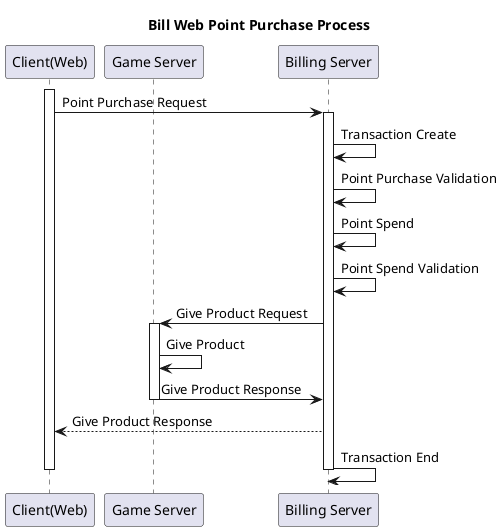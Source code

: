 @startuml Bill Web Purchase Process Point

title Bill Web Point Purchase Process

participant "Client(Web)" as client
participant "Game Server" as game
participant "Billing Server" as bill

activate client
client -> bill : Point Purchase Request
activate bill 
bill -> bill : Transaction Create
bill -> bill : Point Purchase Validation 
bill -> bill : Point Spend
bill -> bill : Point Spend Validation 
bill -> game : Give Product Request
activate game
game -> game : Give Product
game -> bill : Give Product Response
deactivate game
bill --> client : Give Product Response 
bill -> bill : Transaction End
deactivate client
deactivate bill
@enduml

